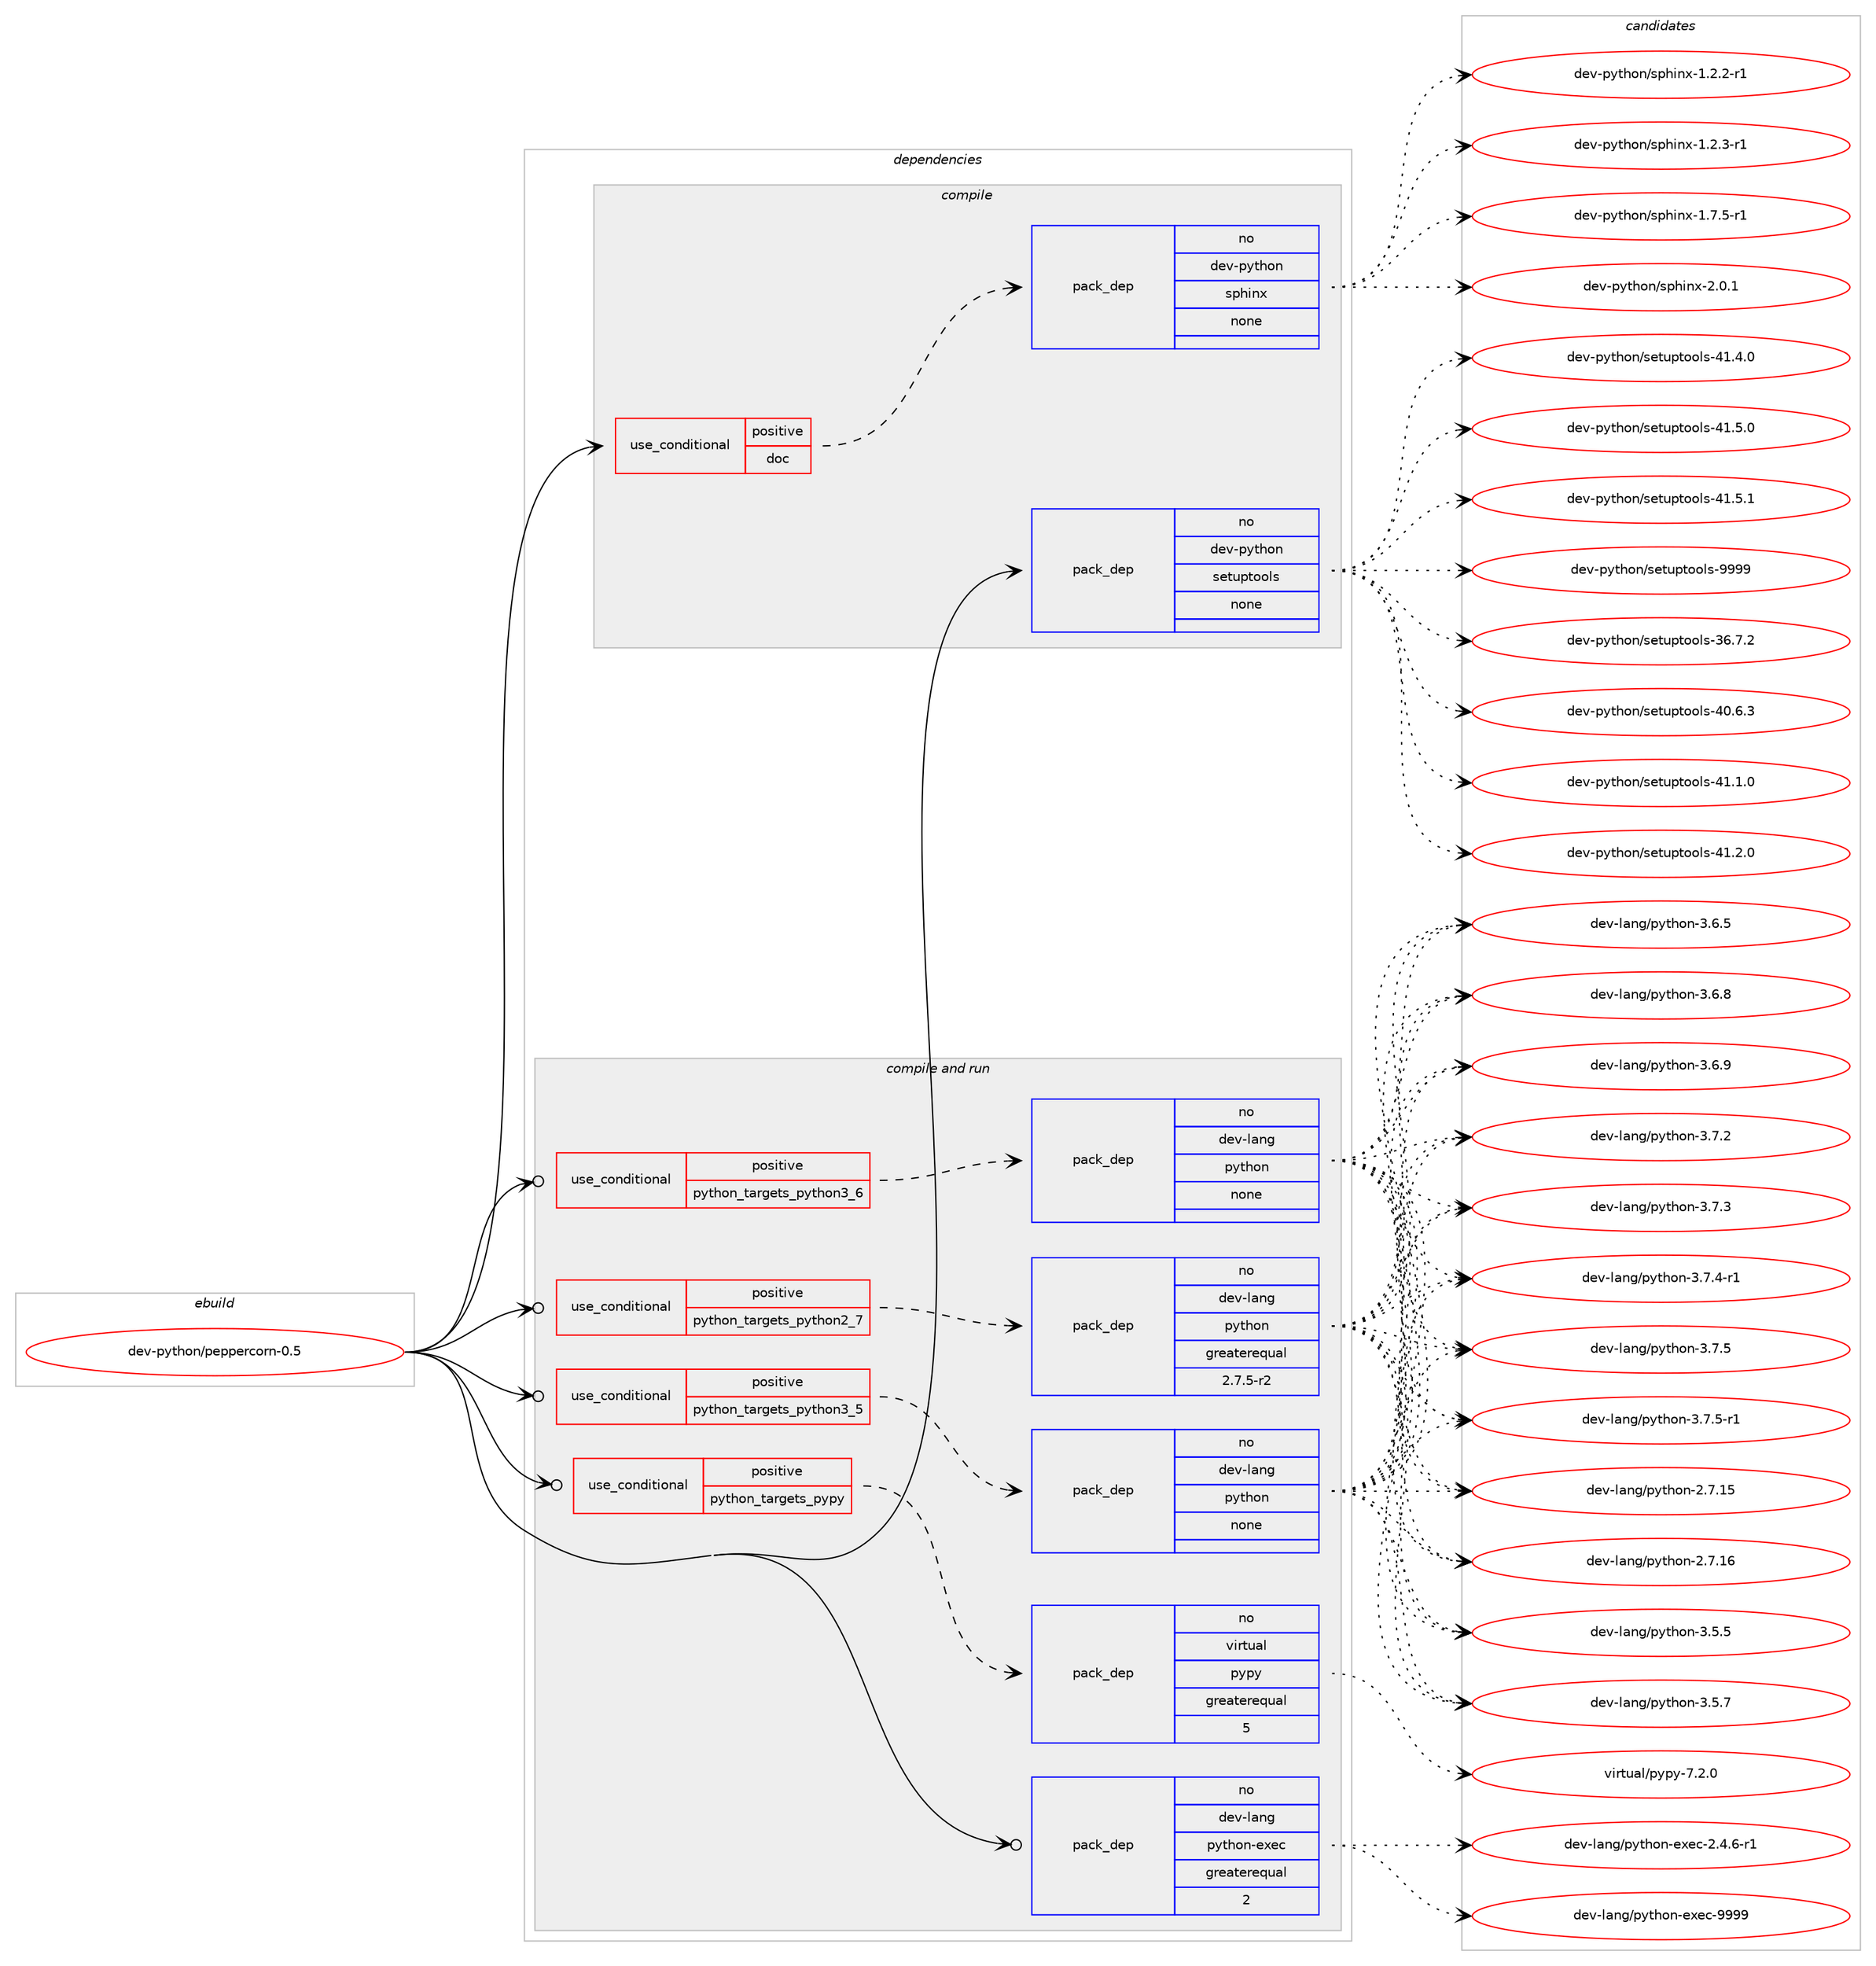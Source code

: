 digraph prolog {

# *************
# Graph options
# *************

newrank=true;
concentrate=true;
compound=true;
graph [rankdir=LR,fontname=Helvetica,fontsize=10,ranksep=1.5];#, ranksep=2.5, nodesep=0.2];
edge  [arrowhead=vee];
node  [fontname=Helvetica,fontsize=10];

# **********
# The ebuild
# **********

subgraph cluster_leftcol {
color=gray;
rank=same;
label=<<i>ebuild</i>>;
id [label="dev-python/peppercorn-0.5", color=red, width=4, href="../dev-python/peppercorn-0.5.svg"];
}

# ****************
# The dependencies
# ****************

subgraph cluster_midcol {
color=gray;
label=<<i>dependencies</i>>;
subgraph cluster_compile {
fillcolor="#eeeeee";
style=filled;
label=<<i>compile</i>>;
subgraph cond144385 {
dependency621647 [label=<<TABLE BORDER="0" CELLBORDER="1" CELLSPACING="0" CELLPADDING="4"><TR><TD ROWSPAN="3" CELLPADDING="10">use_conditional</TD></TR><TR><TD>positive</TD></TR><TR><TD>doc</TD></TR></TABLE>>, shape=none, color=red];
subgraph pack465422 {
dependency621648 [label=<<TABLE BORDER="0" CELLBORDER="1" CELLSPACING="0" CELLPADDING="4" WIDTH="220"><TR><TD ROWSPAN="6" CELLPADDING="30">pack_dep</TD></TR><TR><TD WIDTH="110">no</TD></TR><TR><TD>dev-python</TD></TR><TR><TD>sphinx</TD></TR><TR><TD>none</TD></TR><TR><TD></TD></TR></TABLE>>, shape=none, color=blue];
}
dependency621647:e -> dependency621648:w [weight=20,style="dashed",arrowhead="vee"];
}
id:e -> dependency621647:w [weight=20,style="solid",arrowhead="vee"];
subgraph pack465423 {
dependency621649 [label=<<TABLE BORDER="0" CELLBORDER="1" CELLSPACING="0" CELLPADDING="4" WIDTH="220"><TR><TD ROWSPAN="6" CELLPADDING="30">pack_dep</TD></TR><TR><TD WIDTH="110">no</TD></TR><TR><TD>dev-python</TD></TR><TR><TD>setuptools</TD></TR><TR><TD>none</TD></TR><TR><TD></TD></TR></TABLE>>, shape=none, color=blue];
}
id:e -> dependency621649:w [weight=20,style="solid",arrowhead="vee"];
}
subgraph cluster_compileandrun {
fillcolor="#eeeeee";
style=filled;
label=<<i>compile and run</i>>;
subgraph cond144386 {
dependency621650 [label=<<TABLE BORDER="0" CELLBORDER="1" CELLSPACING="0" CELLPADDING="4"><TR><TD ROWSPAN="3" CELLPADDING="10">use_conditional</TD></TR><TR><TD>positive</TD></TR><TR><TD>python_targets_pypy</TD></TR></TABLE>>, shape=none, color=red];
subgraph pack465424 {
dependency621651 [label=<<TABLE BORDER="0" CELLBORDER="1" CELLSPACING="0" CELLPADDING="4" WIDTH="220"><TR><TD ROWSPAN="6" CELLPADDING="30">pack_dep</TD></TR><TR><TD WIDTH="110">no</TD></TR><TR><TD>virtual</TD></TR><TR><TD>pypy</TD></TR><TR><TD>greaterequal</TD></TR><TR><TD>5</TD></TR></TABLE>>, shape=none, color=blue];
}
dependency621650:e -> dependency621651:w [weight=20,style="dashed",arrowhead="vee"];
}
id:e -> dependency621650:w [weight=20,style="solid",arrowhead="odotvee"];
subgraph cond144387 {
dependency621652 [label=<<TABLE BORDER="0" CELLBORDER="1" CELLSPACING="0" CELLPADDING="4"><TR><TD ROWSPAN="3" CELLPADDING="10">use_conditional</TD></TR><TR><TD>positive</TD></TR><TR><TD>python_targets_python2_7</TD></TR></TABLE>>, shape=none, color=red];
subgraph pack465425 {
dependency621653 [label=<<TABLE BORDER="0" CELLBORDER="1" CELLSPACING="0" CELLPADDING="4" WIDTH="220"><TR><TD ROWSPAN="6" CELLPADDING="30">pack_dep</TD></TR><TR><TD WIDTH="110">no</TD></TR><TR><TD>dev-lang</TD></TR><TR><TD>python</TD></TR><TR><TD>greaterequal</TD></TR><TR><TD>2.7.5-r2</TD></TR></TABLE>>, shape=none, color=blue];
}
dependency621652:e -> dependency621653:w [weight=20,style="dashed",arrowhead="vee"];
}
id:e -> dependency621652:w [weight=20,style="solid",arrowhead="odotvee"];
subgraph cond144388 {
dependency621654 [label=<<TABLE BORDER="0" CELLBORDER="1" CELLSPACING="0" CELLPADDING="4"><TR><TD ROWSPAN="3" CELLPADDING="10">use_conditional</TD></TR><TR><TD>positive</TD></TR><TR><TD>python_targets_python3_5</TD></TR></TABLE>>, shape=none, color=red];
subgraph pack465426 {
dependency621655 [label=<<TABLE BORDER="0" CELLBORDER="1" CELLSPACING="0" CELLPADDING="4" WIDTH="220"><TR><TD ROWSPAN="6" CELLPADDING="30">pack_dep</TD></TR><TR><TD WIDTH="110">no</TD></TR><TR><TD>dev-lang</TD></TR><TR><TD>python</TD></TR><TR><TD>none</TD></TR><TR><TD></TD></TR></TABLE>>, shape=none, color=blue];
}
dependency621654:e -> dependency621655:w [weight=20,style="dashed",arrowhead="vee"];
}
id:e -> dependency621654:w [weight=20,style="solid",arrowhead="odotvee"];
subgraph cond144389 {
dependency621656 [label=<<TABLE BORDER="0" CELLBORDER="1" CELLSPACING="0" CELLPADDING="4"><TR><TD ROWSPAN="3" CELLPADDING="10">use_conditional</TD></TR><TR><TD>positive</TD></TR><TR><TD>python_targets_python3_6</TD></TR></TABLE>>, shape=none, color=red];
subgraph pack465427 {
dependency621657 [label=<<TABLE BORDER="0" CELLBORDER="1" CELLSPACING="0" CELLPADDING="4" WIDTH="220"><TR><TD ROWSPAN="6" CELLPADDING="30">pack_dep</TD></TR><TR><TD WIDTH="110">no</TD></TR><TR><TD>dev-lang</TD></TR><TR><TD>python</TD></TR><TR><TD>none</TD></TR><TR><TD></TD></TR></TABLE>>, shape=none, color=blue];
}
dependency621656:e -> dependency621657:w [weight=20,style="dashed",arrowhead="vee"];
}
id:e -> dependency621656:w [weight=20,style="solid",arrowhead="odotvee"];
subgraph pack465428 {
dependency621658 [label=<<TABLE BORDER="0" CELLBORDER="1" CELLSPACING="0" CELLPADDING="4" WIDTH="220"><TR><TD ROWSPAN="6" CELLPADDING="30">pack_dep</TD></TR><TR><TD WIDTH="110">no</TD></TR><TR><TD>dev-lang</TD></TR><TR><TD>python-exec</TD></TR><TR><TD>greaterequal</TD></TR><TR><TD>2</TD></TR></TABLE>>, shape=none, color=blue];
}
id:e -> dependency621658:w [weight=20,style="solid",arrowhead="odotvee"];
}
subgraph cluster_run {
fillcolor="#eeeeee";
style=filled;
label=<<i>run</i>>;
}
}

# **************
# The candidates
# **************

subgraph cluster_choices {
rank=same;
color=gray;
label=<<i>candidates</i>>;

subgraph choice465422 {
color=black;
nodesep=1;
choice10010111845112121116104111110471151121041051101204549465046504511449 [label="dev-python/sphinx-1.2.2-r1", color=red, width=4,href="../dev-python/sphinx-1.2.2-r1.svg"];
choice10010111845112121116104111110471151121041051101204549465046514511449 [label="dev-python/sphinx-1.2.3-r1", color=red, width=4,href="../dev-python/sphinx-1.2.3-r1.svg"];
choice10010111845112121116104111110471151121041051101204549465546534511449 [label="dev-python/sphinx-1.7.5-r1", color=red, width=4,href="../dev-python/sphinx-1.7.5-r1.svg"];
choice1001011184511212111610411111047115112104105110120455046484649 [label="dev-python/sphinx-2.0.1", color=red, width=4,href="../dev-python/sphinx-2.0.1.svg"];
dependency621648:e -> choice10010111845112121116104111110471151121041051101204549465046504511449:w [style=dotted,weight="100"];
dependency621648:e -> choice10010111845112121116104111110471151121041051101204549465046514511449:w [style=dotted,weight="100"];
dependency621648:e -> choice10010111845112121116104111110471151121041051101204549465546534511449:w [style=dotted,weight="100"];
dependency621648:e -> choice1001011184511212111610411111047115112104105110120455046484649:w [style=dotted,weight="100"];
}
subgraph choice465423 {
color=black;
nodesep=1;
choice100101118451121211161041111104711510111611711211611111110811545515446554650 [label="dev-python/setuptools-36.7.2", color=red, width=4,href="../dev-python/setuptools-36.7.2.svg"];
choice100101118451121211161041111104711510111611711211611111110811545524846544651 [label="dev-python/setuptools-40.6.3", color=red, width=4,href="../dev-python/setuptools-40.6.3.svg"];
choice100101118451121211161041111104711510111611711211611111110811545524946494648 [label="dev-python/setuptools-41.1.0", color=red, width=4,href="../dev-python/setuptools-41.1.0.svg"];
choice100101118451121211161041111104711510111611711211611111110811545524946504648 [label="dev-python/setuptools-41.2.0", color=red, width=4,href="../dev-python/setuptools-41.2.0.svg"];
choice100101118451121211161041111104711510111611711211611111110811545524946524648 [label="dev-python/setuptools-41.4.0", color=red, width=4,href="../dev-python/setuptools-41.4.0.svg"];
choice100101118451121211161041111104711510111611711211611111110811545524946534648 [label="dev-python/setuptools-41.5.0", color=red, width=4,href="../dev-python/setuptools-41.5.0.svg"];
choice100101118451121211161041111104711510111611711211611111110811545524946534649 [label="dev-python/setuptools-41.5.1", color=red, width=4,href="../dev-python/setuptools-41.5.1.svg"];
choice10010111845112121116104111110471151011161171121161111111081154557575757 [label="dev-python/setuptools-9999", color=red, width=4,href="../dev-python/setuptools-9999.svg"];
dependency621649:e -> choice100101118451121211161041111104711510111611711211611111110811545515446554650:w [style=dotted,weight="100"];
dependency621649:e -> choice100101118451121211161041111104711510111611711211611111110811545524846544651:w [style=dotted,weight="100"];
dependency621649:e -> choice100101118451121211161041111104711510111611711211611111110811545524946494648:w [style=dotted,weight="100"];
dependency621649:e -> choice100101118451121211161041111104711510111611711211611111110811545524946504648:w [style=dotted,weight="100"];
dependency621649:e -> choice100101118451121211161041111104711510111611711211611111110811545524946524648:w [style=dotted,weight="100"];
dependency621649:e -> choice100101118451121211161041111104711510111611711211611111110811545524946534648:w [style=dotted,weight="100"];
dependency621649:e -> choice100101118451121211161041111104711510111611711211611111110811545524946534649:w [style=dotted,weight="100"];
dependency621649:e -> choice10010111845112121116104111110471151011161171121161111111081154557575757:w [style=dotted,weight="100"];
}
subgraph choice465424 {
color=black;
nodesep=1;
choice1181051141161179710847112121112121455546504648 [label="virtual/pypy-7.2.0", color=red, width=4,href="../virtual/pypy-7.2.0.svg"];
dependency621651:e -> choice1181051141161179710847112121112121455546504648:w [style=dotted,weight="100"];
}
subgraph choice465425 {
color=black;
nodesep=1;
choice10010111845108971101034711212111610411111045504655464953 [label="dev-lang/python-2.7.15", color=red, width=4,href="../dev-lang/python-2.7.15.svg"];
choice10010111845108971101034711212111610411111045504655464954 [label="dev-lang/python-2.7.16", color=red, width=4,href="../dev-lang/python-2.7.16.svg"];
choice100101118451089711010347112121116104111110455146534653 [label="dev-lang/python-3.5.5", color=red, width=4,href="../dev-lang/python-3.5.5.svg"];
choice100101118451089711010347112121116104111110455146534655 [label="dev-lang/python-3.5.7", color=red, width=4,href="../dev-lang/python-3.5.7.svg"];
choice100101118451089711010347112121116104111110455146544653 [label="dev-lang/python-3.6.5", color=red, width=4,href="../dev-lang/python-3.6.5.svg"];
choice100101118451089711010347112121116104111110455146544656 [label="dev-lang/python-3.6.8", color=red, width=4,href="../dev-lang/python-3.6.8.svg"];
choice100101118451089711010347112121116104111110455146544657 [label="dev-lang/python-3.6.9", color=red, width=4,href="../dev-lang/python-3.6.9.svg"];
choice100101118451089711010347112121116104111110455146554650 [label="dev-lang/python-3.7.2", color=red, width=4,href="../dev-lang/python-3.7.2.svg"];
choice100101118451089711010347112121116104111110455146554651 [label="dev-lang/python-3.7.3", color=red, width=4,href="../dev-lang/python-3.7.3.svg"];
choice1001011184510897110103471121211161041111104551465546524511449 [label="dev-lang/python-3.7.4-r1", color=red, width=4,href="../dev-lang/python-3.7.4-r1.svg"];
choice100101118451089711010347112121116104111110455146554653 [label="dev-lang/python-3.7.5", color=red, width=4,href="../dev-lang/python-3.7.5.svg"];
choice1001011184510897110103471121211161041111104551465546534511449 [label="dev-lang/python-3.7.5-r1", color=red, width=4,href="../dev-lang/python-3.7.5-r1.svg"];
dependency621653:e -> choice10010111845108971101034711212111610411111045504655464953:w [style=dotted,weight="100"];
dependency621653:e -> choice10010111845108971101034711212111610411111045504655464954:w [style=dotted,weight="100"];
dependency621653:e -> choice100101118451089711010347112121116104111110455146534653:w [style=dotted,weight="100"];
dependency621653:e -> choice100101118451089711010347112121116104111110455146534655:w [style=dotted,weight="100"];
dependency621653:e -> choice100101118451089711010347112121116104111110455146544653:w [style=dotted,weight="100"];
dependency621653:e -> choice100101118451089711010347112121116104111110455146544656:w [style=dotted,weight="100"];
dependency621653:e -> choice100101118451089711010347112121116104111110455146544657:w [style=dotted,weight="100"];
dependency621653:e -> choice100101118451089711010347112121116104111110455146554650:w [style=dotted,weight="100"];
dependency621653:e -> choice100101118451089711010347112121116104111110455146554651:w [style=dotted,weight="100"];
dependency621653:e -> choice1001011184510897110103471121211161041111104551465546524511449:w [style=dotted,weight="100"];
dependency621653:e -> choice100101118451089711010347112121116104111110455146554653:w [style=dotted,weight="100"];
dependency621653:e -> choice1001011184510897110103471121211161041111104551465546534511449:w [style=dotted,weight="100"];
}
subgraph choice465426 {
color=black;
nodesep=1;
choice10010111845108971101034711212111610411111045504655464953 [label="dev-lang/python-2.7.15", color=red, width=4,href="../dev-lang/python-2.7.15.svg"];
choice10010111845108971101034711212111610411111045504655464954 [label="dev-lang/python-2.7.16", color=red, width=4,href="../dev-lang/python-2.7.16.svg"];
choice100101118451089711010347112121116104111110455146534653 [label="dev-lang/python-3.5.5", color=red, width=4,href="../dev-lang/python-3.5.5.svg"];
choice100101118451089711010347112121116104111110455146534655 [label="dev-lang/python-3.5.7", color=red, width=4,href="../dev-lang/python-3.5.7.svg"];
choice100101118451089711010347112121116104111110455146544653 [label="dev-lang/python-3.6.5", color=red, width=4,href="../dev-lang/python-3.6.5.svg"];
choice100101118451089711010347112121116104111110455146544656 [label="dev-lang/python-3.6.8", color=red, width=4,href="../dev-lang/python-3.6.8.svg"];
choice100101118451089711010347112121116104111110455146544657 [label="dev-lang/python-3.6.9", color=red, width=4,href="../dev-lang/python-3.6.9.svg"];
choice100101118451089711010347112121116104111110455146554650 [label="dev-lang/python-3.7.2", color=red, width=4,href="../dev-lang/python-3.7.2.svg"];
choice100101118451089711010347112121116104111110455146554651 [label="dev-lang/python-3.7.3", color=red, width=4,href="../dev-lang/python-3.7.3.svg"];
choice1001011184510897110103471121211161041111104551465546524511449 [label="dev-lang/python-3.7.4-r1", color=red, width=4,href="../dev-lang/python-3.7.4-r1.svg"];
choice100101118451089711010347112121116104111110455146554653 [label="dev-lang/python-3.7.5", color=red, width=4,href="../dev-lang/python-3.7.5.svg"];
choice1001011184510897110103471121211161041111104551465546534511449 [label="dev-lang/python-3.7.5-r1", color=red, width=4,href="../dev-lang/python-3.7.5-r1.svg"];
dependency621655:e -> choice10010111845108971101034711212111610411111045504655464953:w [style=dotted,weight="100"];
dependency621655:e -> choice10010111845108971101034711212111610411111045504655464954:w [style=dotted,weight="100"];
dependency621655:e -> choice100101118451089711010347112121116104111110455146534653:w [style=dotted,weight="100"];
dependency621655:e -> choice100101118451089711010347112121116104111110455146534655:w [style=dotted,weight="100"];
dependency621655:e -> choice100101118451089711010347112121116104111110455146544653:w [style=dotted,weight="100"];
dependency621655:e -> choice100101118451089711010347112121116104111110455146544656:w [style=dotted,weight="100"];
dependency621655:e -> choice100101118451089711010347112121116104111110455146544657:w [style=dotted,weight="100"];
dependency621655:e -> choice100101118451089711010347112121116104111110455146554650:w [style=dotted,weight="100"];
dependency621655:e -> choice100101118451089711010347112121116104111110455146554651:w [style=dotted,weight="100"];
dependency621655:e -> choice1001011184510897110103471121211161041111104551465546524511449:w [style=dotted,weight="100"];
dependency621655:e -> choice100101118451089711010347112121116104111110455146554653:w [style=dotted,weight="100"];
dependency621655:e -> choice1001011184510897110103471121211161041111104551465546534511449:w [style=dotted,weight="100"];
}
subgraph choice465427 {
color=black;
nodesep=1;
choice10010111845108971101034711212111610411111045504655464953 [label="dev-lang/python-2.7.15", color=red, width=4,href="../dev-lang/python-2.7.15.svg"];
choice10010111845108971101034711212111610411111045504655464954 [label="dev-lang/python-2.7.16", color=red, width=4,href="../dev-lang/python-2.7.16.svg"];
choice100101118451089711010347112121116104111110455146534653 [label="dev-lang/python-3.5.5", color=red, width=4,href="../dev-lang/python-3.5.5.svg"];
choice100101118451089711010347112121116104111110455146534655 [label="dev-lang/python-3.5.7", color=red, width=4,href="../dev-lang/python-3.5.7.svg"];
choice100101118451089711010347112121116104111110455146544653 [label="dev-lang/python-3.6.5", color=red, width=4,href="../dev-lang/python-3.6.5.svg"];
choice100101118451089711010347112121116104111110455146544656 [label="dev-lang/python-3.6.8", color=red, width=4,href="../dev-lang/python-3.6.8.svg"];
choice100101118451089711010347112121116104111110455146544657 [label="dev-lang/python-3.6.9", color=red, width=4,href="../dev-lang/python-3.6.9.svg"];
choice100101118451089711010347112121116104111110455146554650 [label="dev-lang/python-3.7.2", color=red, width=4,href="../dev-lang/python-3.7.2.svg"];
choice100101118451089711010347112121116104111110455146554651 [label="dev-lang/python-3.7.3", color=red, width=4,href="../dev-lang/python-3.7.3.svg"];
choice1001011184510897110103471121211161041111104551465546524511449 [label="dev-lang/python-3.7.4-r1", color=red, width=4,href="../dev-lang/python-3.7.4-r1.svg"];
choice100101118451089711010347112121116104111110455146554653 [label="dev-lang/python-3.7.5", color=red, width=4,href="../dev-lang/python-3.7.5.svg"];
choice1001011184510897110103471121211161041111104551465546534511449 [label="dev-lang/python-3.7.5-r1", color=red, width=4,href="../dev-lang/python-3.7.5-r1.svg"];
dependency621657:e -> choice10010111845108971101034711212111610411111045504655464953:w [style=dotted,weight="100"];
dependency621657:e -> choice10010111845108971101034711212111610411111045504655464954:w [style=dotted,weight="100"];
dependency621657:e -> choice100101118451089711010347112121116104111110455146534653:w [style=dotted,weight="100"];
dependency621657:e -> choice100101118451089711010347112121116104111110455146534655:w [style=dotted,weight="100"];
dependency621657:e -> choice100101118451089711010347112121116104111110455146544653:w [style=dotted,weight="100"];
dependency621657:e -> choice100101118451089711010347112121116104111110455146544656:w [style=dotted,weight="100"];
dependency621657:e -> choice100101118451089711010347112121116104111110455146544657:w [style=dotted,weight="100"];
dependency621657:e -> choice100101118451089711010347112121116104111110455146554650:w [style=dotted,weight="100"];
dependency621657:e -> choice100101118451089711010347112121116104111110455146554651:w [style=dotted,weight="100"];
dependency621657:e -> choice1001011184510897110103471121211161041111104551465546524511449:w [style=dotted,weight="100"];
dependency621657:e -> choice100101118451089711010347112121116104111110455146554653:w [style=dotted,weight="100"];
dependency621657:e -> choice1001011184510897110103471121211161041111104551465546534511449:w [style=dotted,weight="100"];
}
subgraph choice465428 {
color=black;
nodesep=1;
choice10010111845108971101034711212111610411111045101120101994550465246544511449 [label="dev-lang/python-exec-2.4.6-r1", color=red, width=4,href="../dev-lang/python-exec-2.4.6-r1.svg"];
choice10010111845108971101034711212111610411111045101120101994557575757 [label="dev-lang/python-exec-9999", color=red, width=4,href="../dev-lang/python-exec-9999.svg"];
dependency621658:e -> choice10010111845108971101034711212111610411111045101120101994550465246544511449:w [style=dotted,weight="100"];
dependency621658:e -> choice10010111845108971101034711212111610411111045101120101994557575757:w [style=dotted,weight="100"];
}
}

}
